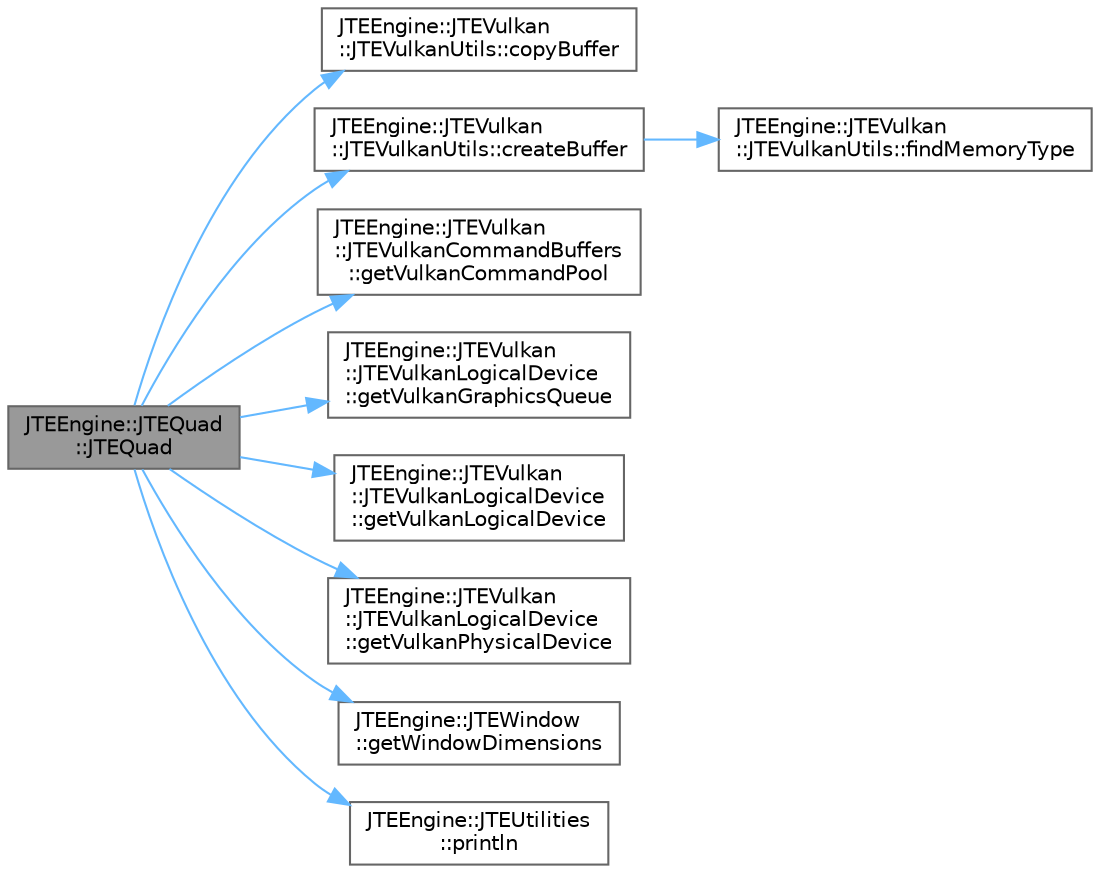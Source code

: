 digraph "JTEEngine::JTEQuad::JTEQuad"
{
 // LATEX_PDF_SIZE
  bgcolor="transparent";
  edge [fontname=Helvetica,fontsize=10,labelfontname=Helvetica,labelfontsize=10];
  node [fontname=Helvetica,fontsize=10,shape=box,height=0.2,width=0.4];
  rankdir="LR";
  Node1 [id="Node000001",label="JTEEngine::JTEQuad\l::JTEQuad",height=0.2,width=0.4,color="gray40", fillcolor="grey60", style="filled", fontcolor="black",tooltip="Sets the initial values for the quad to be rendered."];
  Node1 -> Node2 [id="edge1_Node000001_Node000002",color="steelblue1",style="solid",tooltip=" "];
  Node2 [id="Node000002",label="JTEEngine::JTEVulkan\l::JTEVulkanUtils::copyBuffer",height=0.2,width=0.4,color="grey40", fillcolor="white", style="filled",URL="$class_j_t_e_engine_1_1_j_t_e_vulkan_1_1_j_t_e_vulkan_utils.html#a3d69cb1963bda40cf414cdbf0bf98bd2",tooltip=" "];
  Node1 -> Node3 [id="edge2_Node000001_Node000003",color="steelblue1",style="solid",tooltip=" "];
  Node3 [id="Node000003",label="JTEEngine::JTEVulkan\l::JTEVulkanUtils::createBuffer",height=0.2,width=0.4,color="grey40", fillcolor="white", style="filled",URL="$class_j_t_e_engine_1_1_j_t_e_vulkan_1_1_j_t_e_vulkan_utils.html#a6dba3c12dcd2abc62fdcc32d78e719da",tooltip=" "];
  Node3 -> Node4 [id="edge3_Node000003_Node000004",color="steelblue1",style="solid",tooltip=" "];
  Node4 [id="Node000004",label="JTEEngine::JTEVulkan\l::JTEVulkanUtils::findMemoryType",height=0.2,width=0.4,color="grey40", fillcolor="white", style="filled",URL="$class_j_t_e_engine_1_1_j_t_e_vulkan_1_1_j_t_e_vulkan_utils.html#aa151a0b045c76739f10e51e372a0cac8",tooltip=" "];
  Node1 -> Node5 [id="edge4_Node000001_Node000005",color="steelblue1",style="solid",tooltip=" "];
  Node5 [id="Node000005",label="JTEEngine::JTEVulkan\l::JTEVulkanCommandBuffers\l::getVulkanCommandPool",height=0.2,width=0.4,color="grey40", fillcolor="white", style="filled",URL="$class_j_t_e_engine_1_1_j_t_e_vulkan_1_1_j_t_e_vulkan_command_buffers.html#a2797e8faa957ea8c6ee13f2b63e3f099",tooltip=" "];
  Node1 -> Node6 [id="edge5_Node000001_Node000006",color="steelblue1",style="solid",tooltip=" "];
  Node6 [id="Node000006",label="JTEEngine::JTEVulkan\l::JTEVulkanLogicalDevice\l::getVulkanGraphicsQueue",height=0.2,width=0.4,color="grey40", fillcolor="white", style="filled",URL="$class_j_t_e_engine_1_1_j_t_e_vulkan_1_1_j_t_e_vulkan_logical_device.html#a5246f9e6479bc6076e21da137dda651d",tooltip=" "];
  Node1 -> Node7 [id="edge6_Node000001_Node000007",color="steelblue1",style="solid",tooltip=" "];
  Node7 [id="Node000007",label="JTEEngine::JTEVulkan\l::JTEVulkanLogicalDevice\l::getVulkanLogicalDevice",height=0.2,width=0.4,color="grey40", fillcolor="white", style="filled",URL="$class_j_t_e_engine_1_1_j_t_e_vulkan_1_1_j_t_e_vulkan_logical_device.html#a67a83ad1984c83a55c4541bd332561e5",tooltip=" "];
  Node1 -> Node8 [id="edge7_Node000001_Node000008",color="steelblue1",style="solid",tooltip=" "];
  Node8 [id="Node000008",label="JTEEngine::JTEVulkan\l::JTEVulkanLogicalDevice\l::getVulkanPhysicalDevice",height=0.2,width=0.4,color="grey40", fillcolor="white", style="filled",URL="$class_j_t_e_engine_1_1_j_t_e_vulkan_1_1_j_t_e_vulkan_logical_device.html#a3c673205011a4a97328c0a0ea6b2ed9c",tooltip=" "];
  Node1 -> Node9 [id="edge8_Node000001_Node000009",color="steelblue1",style="solid",tooltip=" "];
  Node9 [id="Node000009",label="JTEEngine::JTEWindow\l::getWindowDimensions",height=0.2,width=0.4,color="grey40", fillcolor="white", style="filled",URL="$class_j_t_e_engine_1_1_j_t_e_window.html#a670239a2f135f48858a238444af13934",tooltip="Returns the width and height of the window."];
  Node1 -> Node10 [id="edge9_Node000001_Node000010",color="steelblue1",style="solid",tooltip=" "];
  Node10 [id="Node000010",label="JTEEngine::JTEUtilities\l::println",height=0.2,width=0.4,color="grey40", fillcolor="white", style="filled",URL="$namespace_j_t_e_engine_1_1_j_t_e_utilities.html#ae8840b27dfb965c4a81c411d1043adca",tooltip="Prints a value with a new line."];
}
